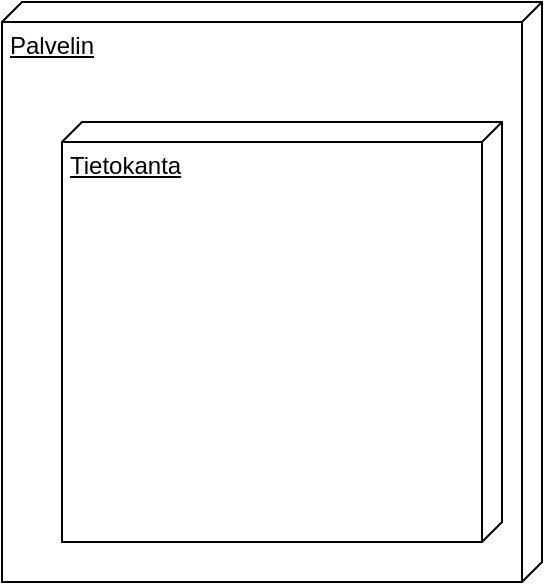 <mxfile version="26.1.1">
  <diagram name="Sivu-1" id="8aMCQdk9Z3vUXy9fh3D2">
    <mxGraphModel dx="1486" dy="600" grid="1" gridSize="10" guides="1" tooltips="1" connect="1" arrows="1" fold="1" page="1" pageScale="1" pageWidth="827" pageHeight="1169" math="0" shadow="0">
      <root>
        <mxCell id="0" />
        <mxCell id="1" parent="0" />
        <mxCell id="kuujxTvQP5Q_yNWrp1Rc-4" value="Palvelin" style="verticalAlign=top;align=left;spacingTop=8;spacingLeft=2;spacingRight=12;shape=cube;size=10;direction=south;fontStyle=4;html=1;whiteSpace=wrap;" vertex="1" parent="1">
          <mxGeometry x="120" y="60" width="270" height="290" as="geometry" />
        </mxCell>
        <mxCell id="kuujxTvQP5Q_yNWrp1Rc-5" value="Tietokanta" style="verticalAlign=top;align=left;spacingTop=8;spacingLeft=2;spacingRight=12;shape=cube;size=10;direction=south;fontStyle=4;html=1;whiteSpace=wrap;" vertex="1" parent="1">
          <mxGeometry x="150" y="120" width="220" height="210" as="geometry" />
        </mxCell>
      </root>
    </mxGraphModel>
  </diagram>
</mxfile>
